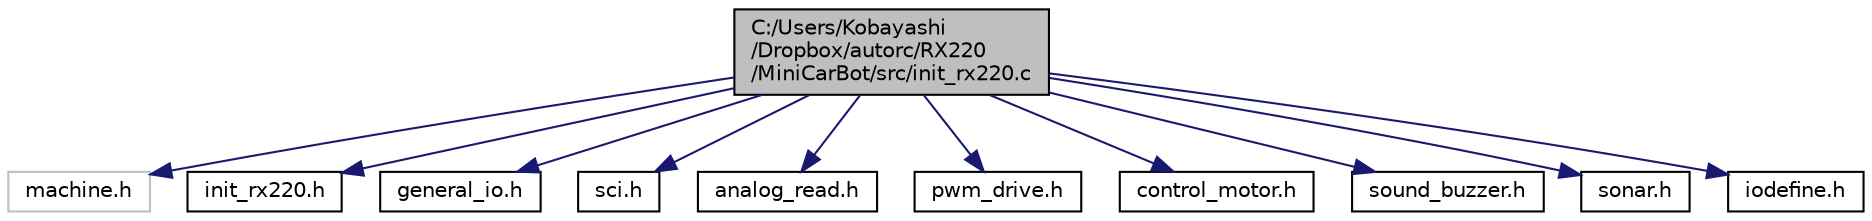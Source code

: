 digraph "C:/Users/Kobayashi/Dropbox/autorc/RX220/MiniCarBot/src/init_rx220.c"
{
 // LATEX_PDF_SIZE
  edge [fontname="Helvetica",fontsize="10",labelfontname="Helvetica",labelfontsize="10"];
  node [fontname="Helvetica",fontsize="10",shape=record];
  Node1 [label="C:/Users/Kobayashi\l/Dropbox/autorc/RX220\l/MiniCarBot/src/init_rx220.c",height=0.2,width=0.4,color="black", fillcolor="grey75", style="filled", fontcolor="black",tooltip=" "];
  Node1 -> Node2 [color="midnightblue",fontsize="10",style="solid",fontname="Helvetica"];
  Node2 [label="machine.h",height=0.2,width=0.4,color="grey75", fillcolor="white", style="filled",tooltip=" "];
  Node1 -> Node3 [color="midnightblue",fontsize="10",style="solid",fontname="Helvetica"];
  Node3 [label="init_rx220.h",height=0.2,width=0.4,color="black", fillcolor="white", style="filled",URL="$init__rx220_8h.html",tooltip=" "];
  Node1 -> Node4 [color="midnightblue",fontsize="10",style="solid",fontname="Helvetica"];
  Node4 [label="general_io.h",height=0.2,width=0.4,color="black", fillcolor="white", style="filled",URL="$general__io_8h.html",tooltip="汎用ポートのON/OFF出力"];
  Node1 -> Node5 [color="midnightblue",fontsize="10",style="solid",fontname="Helvetica"];
  Node5 [label="sci.h",height=0.2,width=0.4,color="black", fillcolor="white", style="filled",URL="$sci_8h.html",tooltip="RS232によるシリアル通信。RX220からの出力のみ実装"];
  Node1 -> Node6 [color="midnightblue",fontsize="10",style="solid",fontname="Helvetica"];
  Node6 [label="analog_read.h",height=0.2,width=0.4,color="black", fillcolor="white", style="filled",URL="$analog__read_8h.html",tooltip="フォトトランジスタとバッテリ電圧をAD取得"];
  Node1 -> Node7 [color="midnightblue",fontsize="10",style="solid",fontname="Helvetica"];
  Node7 [label="pwm_drive.h",height=0.2,width=0.4,color="black", fillcolor="white", style="filled",URL="$pwm__drive_8h.html",tooltip="左車輪モータと右車輪モータのPWM駆動"];
  Node1 -> Node8 [color="midnightblue",fontsize="10",style="solid",fontname="Helvetica"];
  Node8 [label="control_motor.h",height=0.2,width=0.4,color="black", fillcolor="white", style="filled",URL="$control__motor_8h.html",tooltip="モータ駆動用PWM出力。エンコーダカウント取得。 これらを使用した、モータ回転数制御。"];
  Node1 -> Node9 [color="midnightblue",fontsize="10",style="solid",fontname="Helvetica"];
  Node9 [label="sound_buzzer.h",height=0.2,width=0.4,color="black", fillcolor="white", style="filled",URL="$sound__buzzer_8h.html",tooltip="ブザーを駆動するための周波数可変の矩形波出力"];
  Node1 -> Node10 [color="midnightblue",fontsize="10",style="solid",fontname="Helvetica"];
  Node10 [label="sonar.h",height=0.2,width=0.4,color="black", fillcolor="white", style="filled",URL="$sonar_8h.html",tooltip="超音波センサ(HC-SR04)による距離計測"];
  Node1 -> Node11 [color="midnightblue",fontsize="10",style="solid",fontname="Helvetica"];
  Node11 [label="iodefine.h",height=0.2,width=0.4,color="black", fillcolor="white", style="filled",URL="$iodefine_8h.html",tooltip=" "];
}
